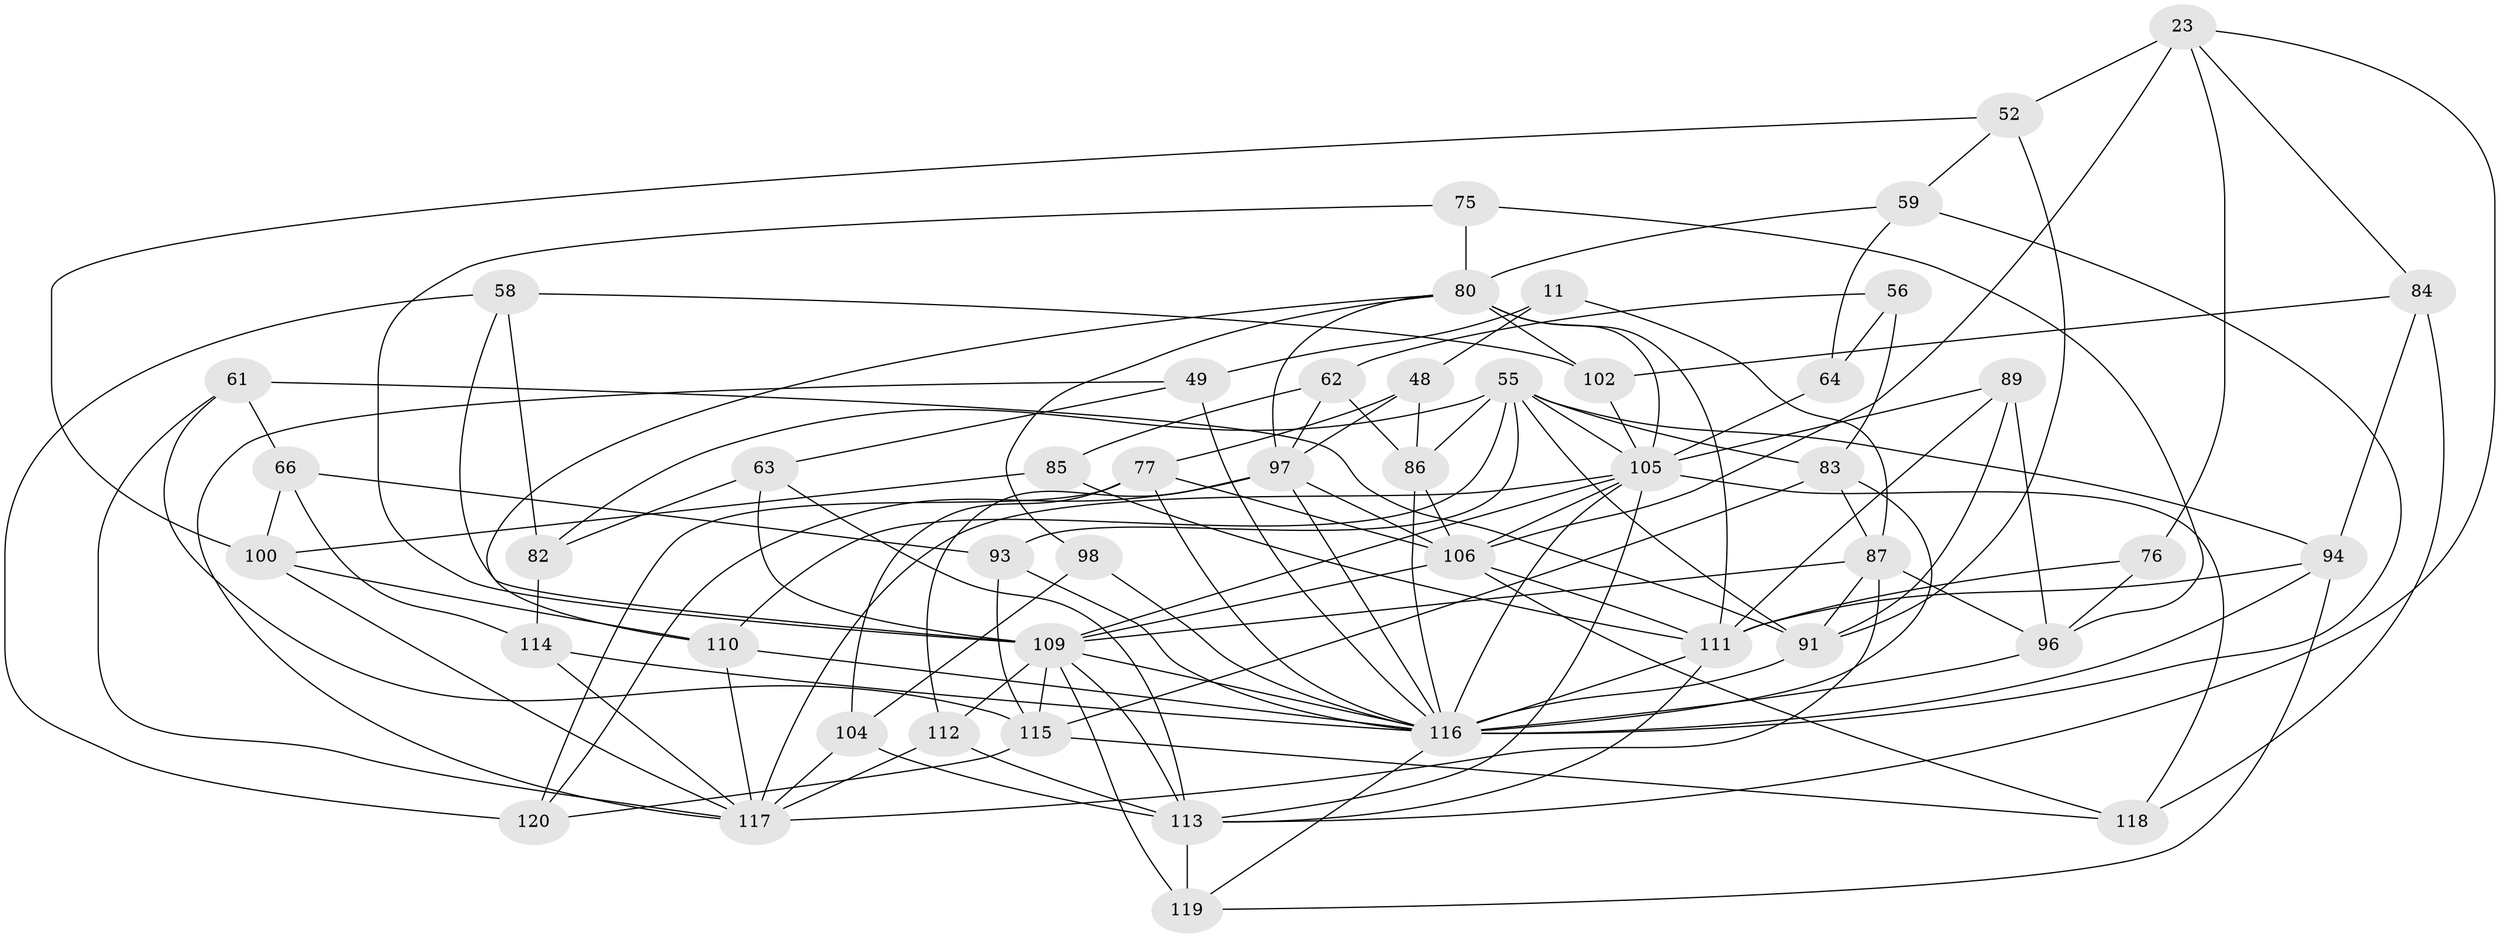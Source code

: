 // original degree distribution, {4: 1.0}
// Generated by graph-tools (version 1.1) at 2025/03/03/04/25 22:03:57]
// undirected, 48 vertices, 127 edges
graph export_dot {
graph [start="1"]
  node [color=gray90,style=filled];
  11;
  23 [super="+14"];
  48;
  49 [super="+8"];
  52;
  55 [super="+29"];
  56;
  58;
  59 [super="+30"];
  61;
  62;
  63;
  64 [super="+33"];
  66;
  75;
  76;
  77 [super="+42"];
  80 [super="+40+60+57"];
  82;
  83 [super="+78"];
  84;
  85;
  86 [super="+68"];
  87 [super="+50"];
  89 [super="+12"];
  91 [super="+69+41"];
  93;
  94 [super="+51"];
  96 [super="+65"];
  97 [super="+18+43"];
  98;
  100 [super="+1"];
  102;
  104 [super="+99"];
  105 [super="+25+67"];
  106 [super="+74"];
  109 [super="+88+95+92"];
  110 [super="+101"];
  111 [super="+103"];
  112 [super="+90"];
  113 [super="+9+81+71"];
  114;
  115 [super="+2+39"];
  116 [super="+31+107+73"];
  117 [super="+108+79"];
  118;
  119 [super="+20"];
  120;
  11 -- 48;
  11 -- 49 [weight=2];
  11 -- 87;
  23 -- 76;
  23 -- 84;
  23 -- 52;
  23 -- 113;
  23 -- 106 [weight=2];
  48 -- 97;
  48 -- 77;
  48 -- 86;
  49 -- 116 [weight=2];
  49 -- 63;
  49 -- 117;
  52 -- 100;
  52 -- 59;
  52 -- 91;
  55 -- 91 [weight=2];
  55 -- 105 [weight=2];
  55 -- 82;
  55 -- 86;
  55 -- 93;
  55 -- 110;
  55 -- 94;
  55 -- 83;
  56 -- 83;
  56 -- 62;
  56 -- 64 [weight=2];
  58 -- 120;
  58 -- 102;
  58 -- 82;
  58 -- 109;
  59 -- 64 [weight=2];
  59 -- 116 [weight=2];
  59 -- 80;
  61 -- 66;
  61 -- 117;
  61 -- 115;
  61 -- 91;
  62 -- 85;
  62 -- 97;
  62 -- 86;
  63 -- 82;
  63 -- 113;
  63 -- 109;
  64 -- 105 [weight=2];
  66 -- 100;
  66 -- 93;
  66 -- 114;
  75 -- 80 [weight=2];
  75 -- 96;
  75 -- 109;
  76 -- 96 [weight=2];
  76 -- 111;
  77 -- 104;
  77 -- 120;
  77 -- 116 [weight=2];
  77 -- 106;
  80 -- 111 [weight=3];
  80 -- 110;
  80 -- 98 [weight=2];
  80 -- 102;
  80 -- 97;
  80 -- 105;
  82 -- 114;
  83 -- 116 [weight=2];
  83 -- 115;
  83 -- 87;
  84 -- 118;
  84 -- 94;
  84 -- 102;
  85 -- 100 [weight=2];
  85 -- 111;
  86 -- 116 [weight=2];
  86 -- 106;
  87 -- 96;
  87 -- 117;
  87 -- 91;
  87 -- 109;
  89 -- 96;
  89 -- 105 [weight=2];
  89 -- 91 [weight=2];
  89 -- 111;
  91 -- 116;
  93 -- 115;
  93 -- 116;
  94 -- 116;
  94 -- 119;
  94 -- 111 [weight=2];
  96 -- 116 [weight=3];
  97 -- 120;
  97 -- 106;
  97 -- 112 [weight=2];
  97 -- 116;
  98 -- 104;
  98 -- 116;
  100 -- 117;
  100 -- 110;
  102 -- 105;
  104 -- 113 [weight=2];
  104 -- 117 [weight=2];
  105 -- 106;
  105 -- 116 [weight=4];
  105 -- 113;
  105 -- 118;
  105 -- 109 [weight=2];
  105 -- 117;
  106 -- 118;
  106 -- 111;
  106 -- 109 [weight=2];
  109 -- 115 [weight=3];
  109 -- 113;
  109 -- 116 [weight=4];
  109 -- 112;
  109 -- 119;
  110 -- 116 [weight=2];
  110 -- 117;
  111 -- 113;
  111 -- 116 [weight=2];
  112 -- 113 [weight=2];
  112 -- 117;
  113 -- 119 [weight=3];
  114 -- 116;
  114 -- 117;
  115 -- 118;
  115 -- 120;
  116 -- 119;
}
